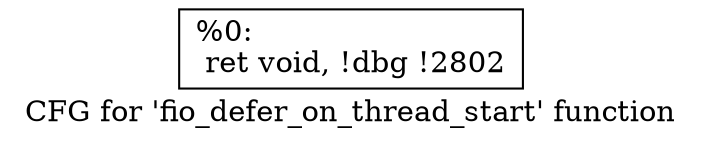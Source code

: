 digraph "CFG for 'fio_defer_on_thread_start' function" {
	label="CFG for 'fio_defer_on_thread_start' function";

	Node0x5568512fea20 [shape=record,label="{%0:\l  ret void, !dbg !2802\l}"];
}
